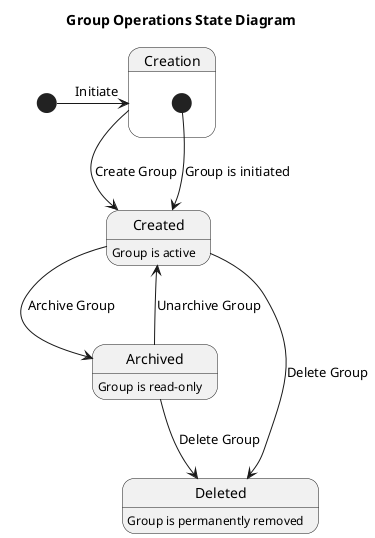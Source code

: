@startuml
title Group Operations State Diagram

[*] -right-> Creation : Initiate
Creation --> Created : Create Group
Created --> Archived : Archive Group
Archived --> Created : Unarchive Group
Created --> Deleted : Delete Group
Archived --> Deleted : Delete Group

state Creation {
    [*] --> Created : Group is initiated
}

state Created {
    Created : Group is active
}

state Archived {
    Archived : Group is read-only
}

state Deleted {
    Deleted : Group is permanently removed
}

@enduml





